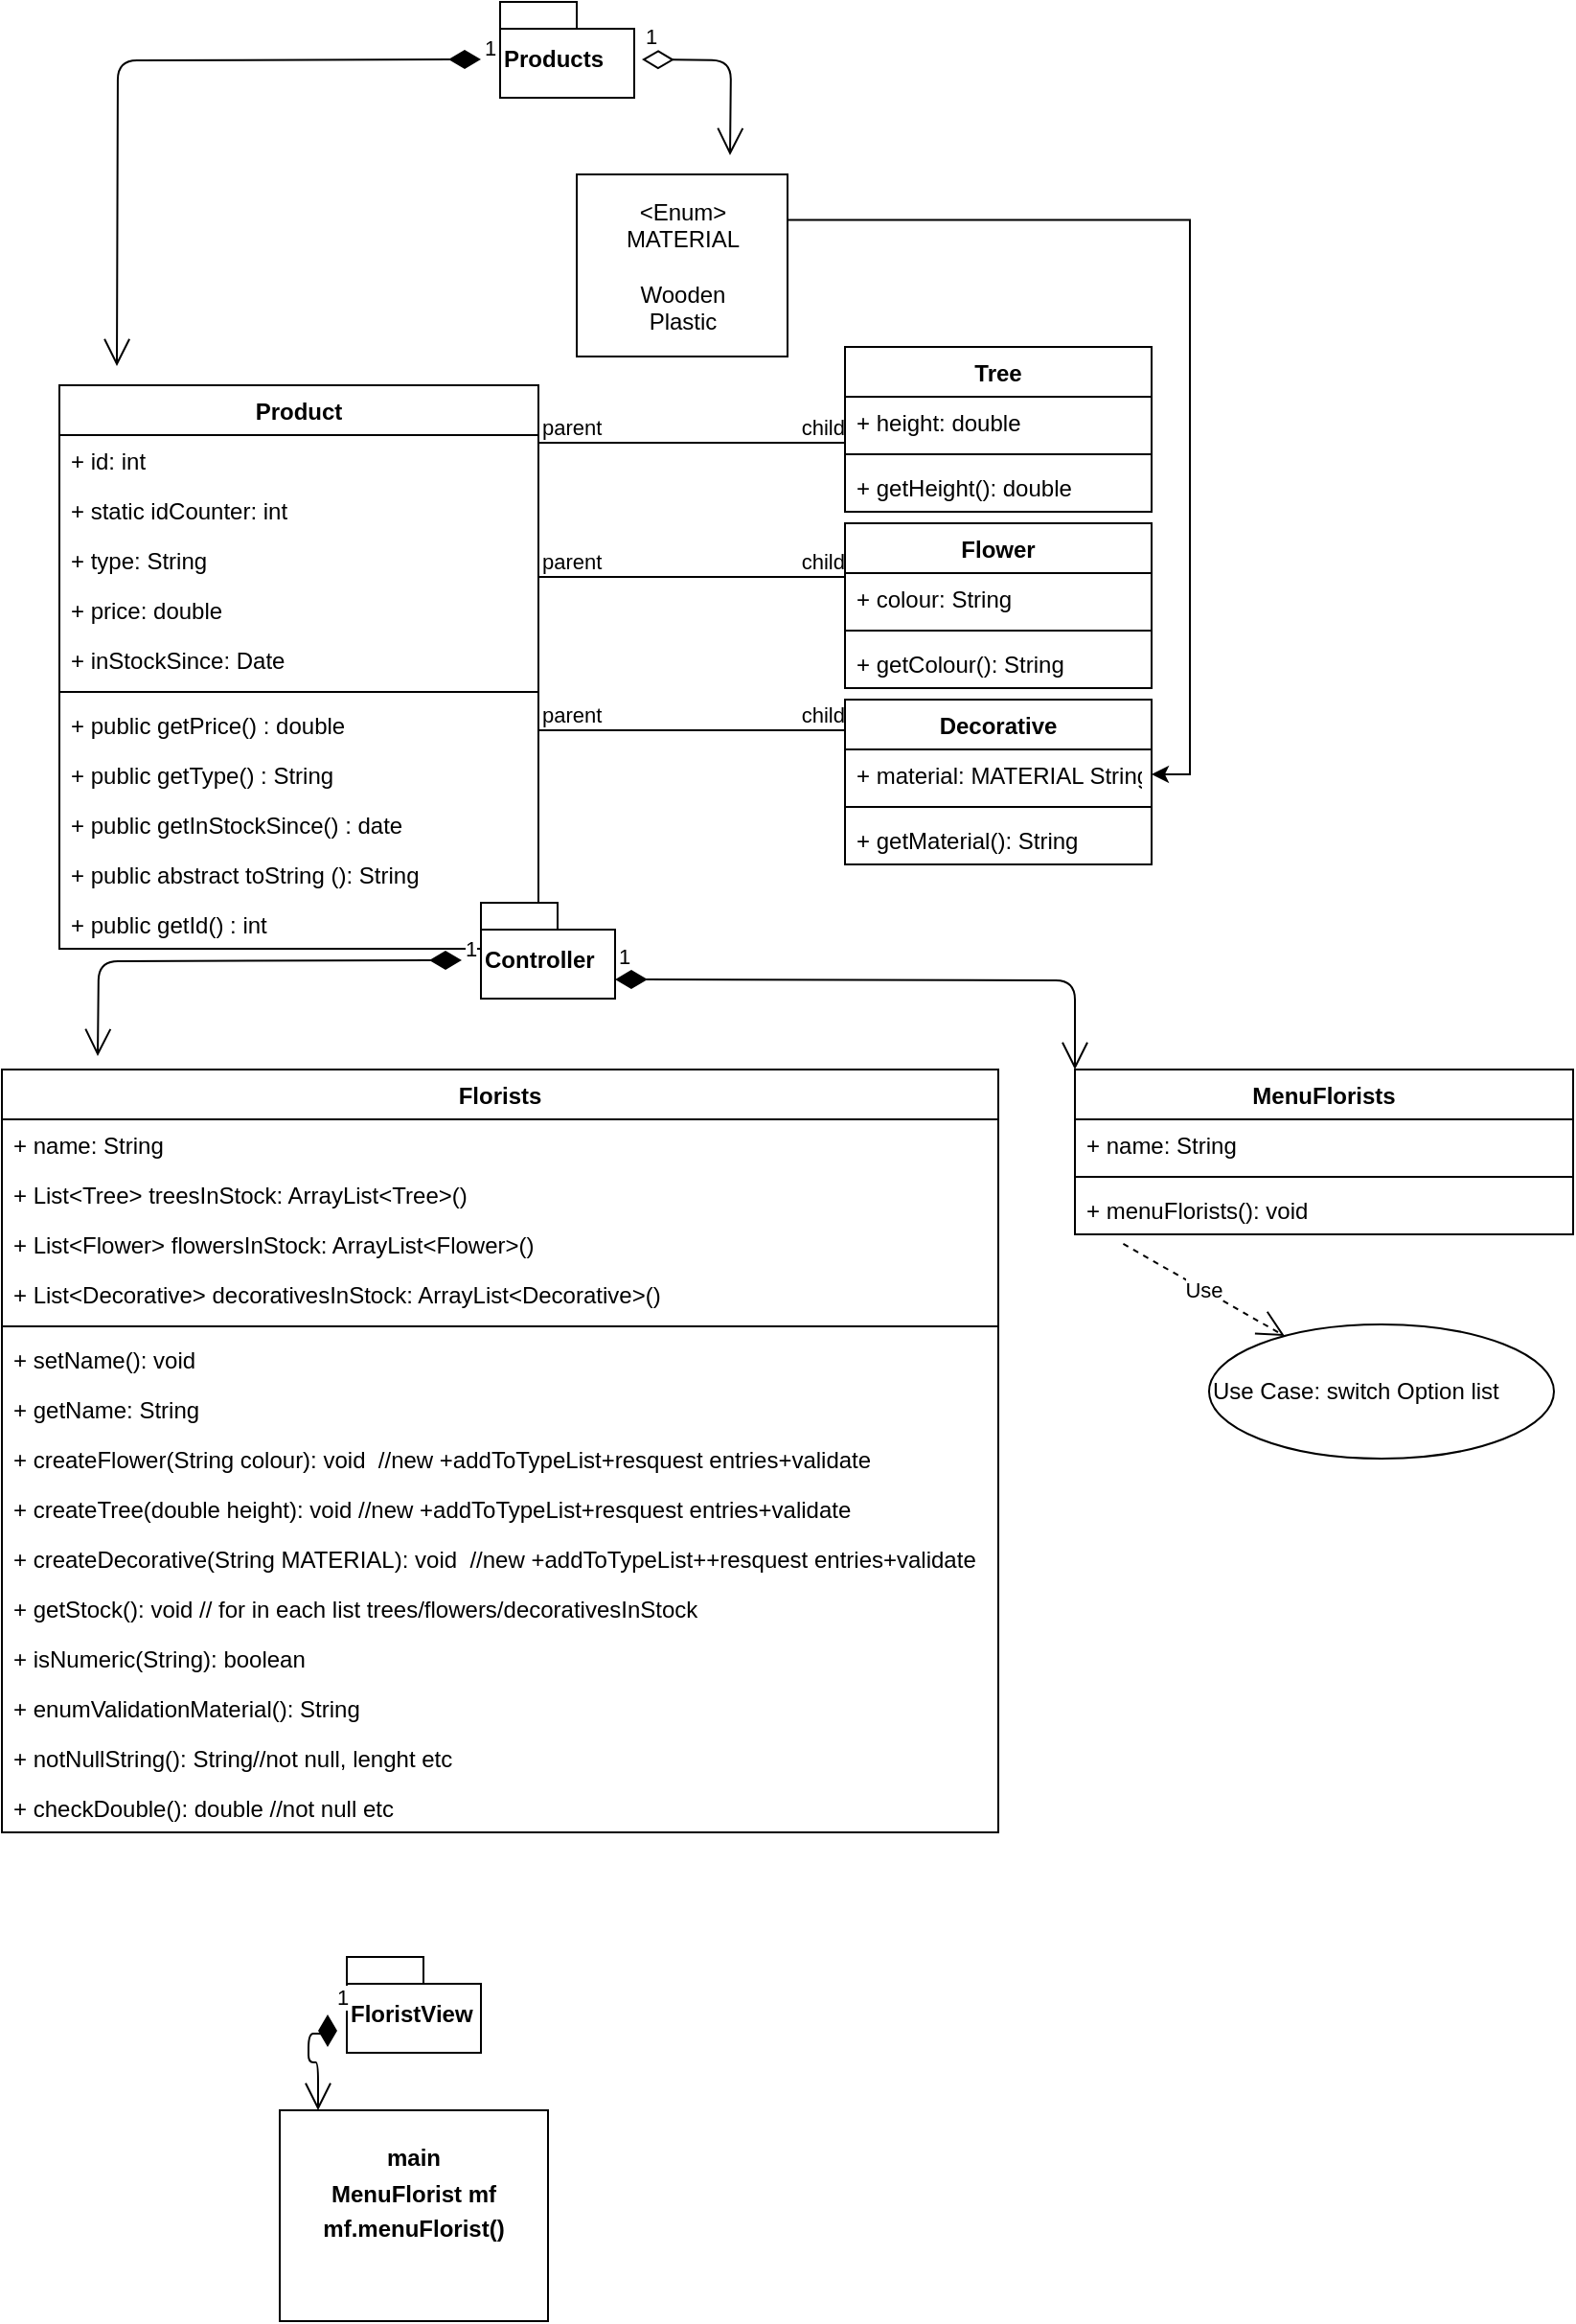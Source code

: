 <mxfile version="13.4.4" type="device"><diagram id="54iESV07MqUkHgPg7w5_" name="Page-1"><mxGraphModel dx="1022" dy="1638" grid="1" gridSize="10" guides="1" tooltips="1" connect="1" arrows="1" fold="1" page="1" pageScale="1" pageWidth="827" pageHeight="1169" math="0" shadow="0"><root><mxCell id="0"/><mxCell id="1" parent="0"/><mxCell id="leELCEXSAKKHarMbPttu-2" value="Products" style="shape=folder;fontStyle=1;spacingTop=10;tabWidth=40;tabHeight=14;tabPosition=left;html=1;align=left;" parent="1" vertex="1"><mxGeometry x="260" y="-80" width="70" height="50" as="geometry"/></mxCell><mxCell id="leELCEXSAKKHarMbPttu-3" value="Product" style="swimlane;fontStyle=1;align=center;verticalAlign=top;childLayout=stackLayout;horizontal=1;startSize=26;horizontalStack=0;resizeParent=1;resizeParentMax=0;resizeLast=0;collapsible=1;marginBottom=0;" parent="1" vertex="1"><mxGeometry x="30" y="120" width="250" height="294" as="geometry"/></mxCell><mxCell id="-TjbaKPPUusFJATKtnJS-2" value="+ id: int" style="text;strokeColor=none;fillColor=none;align=left;verticalAlign=top;spacingLeft=4;spacingRight=4;overflow=hidden;rotatable=0;points=[[0,0.5],[1,0.5]];portConstraint=eastwest;" parent="leELCEXSAKKHarMbPttu-3" vertex="1"><mxGeometry y="26" width="250" height="26" as="geometry"/></mxCell><mxCell id="HUtchM_SjRBtoNtAshgZ-5" value="+ static idCounter: int" style="text;strokeColor=none;fillColor=none;align=left;verticalAlign=top;spacingLeft=4;spacingRight=4;overflow=hidden;rotatable=0;points=[[0,0.5],[1,0.5]];portConstraint=eastwest;" vertex="1" parent="leELCEXSAKKHarMbPttu-3"><mxGeometry y="52" width="250" height="26" as="geometry"/></mxCell><mxCell id="leELCEXSAKKHarMbPttu-14" value="+ type: String" style="text;strokeColor=none;fillColor=none;align=left;verticalAlign=top;spacingLeft=4;spacingRight=4;overflow=hidden;rotatable=0;points=[[0,0.5],[1,0.5]];portConstraint=eastwest;" parent="leELCEXSAKKHarMbPttu-3" vertex="1"><mxGeometry y="78" width="250" height="26" as="geometry"/></mxCell><mxCell id="leELCEXSAKKHarMbPttu-4" value="+ price: double" style="text;strokeColor=none;fillColor=none;align=left;verticalAlign=top;spacingLeft=4;spacingRight=4;overflow=hidden;rotatable=0;points=[[0,0.5],[1,0.5]];portConstraint=eastwest;" parent="leELCEXSAKKHarMbPttu-3" vertex="1"><mxGeometry y="104" width="250" height="26" as="geometry"/></mxCell><mxCell id="-TjbaKPPUusFJATKtnJS-3" value="+ inStockSince: Date" style="text;strokeColor=none;fillColor=none;align=left;verticalAlign=top;spacingLeft=4;spacingRight=4;overflow=hidden;rotatable=0;points=[[0,0.5],[1,0.5]];portConstraint=eastwest;" parent="leELCEXSAKKHarMbPttu-3" vertex="1"><mxGeometry y="130" width="250" height="26" as="geometry"/></mxCell><mxCell id="leELCEXSAKKHarMbPttu-5" value="" style="line;strokeWidth=1;fillColor=none;align=left;verticalAlign=middle;spacingTop=-1;spacingLeft=3;spacingRight=3;rotatable=0;labelPosition=right;points=[];portConstraint=eastwest;" parent="leELCEXSAKKHarMbPttu-3" vertex="1"><mxGeometry y="156" width="250" height="8" as="geometry"/></mxCell><mxCell id="leELCEXSAKKHarMbPttu-6" value="+ public getPrice() : double" style="text;strokeColor=none;fillColor=none;align=left;verticalAlign=top;spacingLeft=4;spacingRight=4;overflow=hidden;rotatable=0;points=[[0,0.5],[1,0.5]];portConstraint=eastwest;" parent="leELCEXSAKKHarMbPttu-3" vertex="1"><mxGeometry y="164" width="250" height="26" as="geometry"/></mxCell><mxCell id="-TjbaKPPUusFJATKtnJS-54" value="+ public getType() : String" style="text;strokeColor=none;fillColor=none;align=left;verticalAlign=top;spacingLeft=4;spacingRight=4;overflow=hidden;rotatable=0;points=[[0,0.5],[1,0.5]];portConstraint=eastwest;" parent="leELCEXSAKKHarMbPttu-3" vertex="1"><mxGeometry y="190" width="250" height="26" as="geometry"/></mxCell><mxCell id="-TjbaKPPUusFJATKtnJS-27" value="+ public getInStockSince() : date" style="text;strokeColor=none;fillColor=none;align=left;verticalAlign=top;spacingLeft=4;spacingRight=4;overflow=hidden;rotatable=0;points=[[0,0.5],[1,0.5]];portConstraint=eastwest;" parent="leELCEXSAKKHarMbPttu-3" vertex="1"><mxGeometry y="216" width="250" height="26" as="geometry"/></mxCell><mxCell id="leELCEXSAKKHarMbPttu-15" value="+ public abstract toString (): String" style="text;strokeColor=none;fillColor=none;align=left;verticalAlign=top;spacingLeft=4;spacingRight=4;overflow=hidden;rotatable=0;points=[[0,0.5],[1,0.5]];portConstraint=eastwest;" parent="leELCEXSAKKHarMbPttu-3" vertex="1"><mxGeometry y="242" width="250" height="26" as="geometry"/></mxCell><mxCell id="EYNQnmLp8BOxYLvqP8G1-1" value="+ public getId() : int" style="text;strokeColor=none;fillColor=none;align=left;verticalAlign=top;spacingLeft=4;spacingRight=4;overflow=hidden;rotatable=0;points=[[0,0.5],[1,0.5]];portConstraint=eastwest;" parent="leELCEXSAKKHarMbPttu-3" vertex="1"><mxGeometry y="268" width="250" height="26" as="geometry"/></mxCell><mxCell id="-TjbaKPPUusFJATKtnJS-4" value="" style="endArrow=none;html=1;edgeStyle=orthogonalEdgeStyle;" parent="1" edge="1"><mxGeometry relative="1" as="geometry"><mxPoint x="280" y="150" as="sourcePoint"/><mxPoint x="440" y="150" as="targetPoint"/></mxGeometry></mxCell><mxCell id="-TjbaKPPUusFJATKtnJS-5" value="parent" style="edgeLabel;resizable=0;html=1;align=left;verticalAlign=bottom;" parent="-TjbaKPPUusFJATKtnJS-4" connectable="0" vertex="1"><mxGeometry x="-1" relative="1" as="geometry"/></mxCell><mxCell id="-TjbaKPPUusFJATKtnJS-6" value="child" style="edgeLabel;resizable=0;html=1;align=right;verticalAlign=bottom;" parent="-TjbaKPPUusFJATKtnJS-4" connectable="0" vertex="1"><mxGeometry x="1" relative="1" as="geometry"/></mxCell><mxCell id="-TjbaKPPUusFJATKtnJS-7" value="" style="endArrow=none;html=1;edgeStyle=orthogonalEdgeStyle;" parent="1" edge="1"><mxGeometry relative="1" as="geometry"><mxPoint x="280" y="220" as="sourcePoint"/><mxPoint x="440" y="220" as="targetPoint"/></mxGeometry></mxCell><mxCell id="-TjbaKPPUusFJATKtnJS-8" value="parent" style="edgeLabel;resizable=0;html=1;align=left;verticalAlign=bottom;" parent="-TjbaKPPUusFJATKtnJS-7" connectable="0" vertex="1"><mxGeometry x="-1" relative="1" as="geometry"/></mxCell><mxCell id="-TjbaKPPUusFJATKtnJS-9" value="child" style="edgeLabel;resizable=0;html=1;align=right;verticalAlign=bottom;" parent="-TjbaKPPUusFJATKtnJS-7" connectable="0" vertex="1"><mxGeometry x="1" relative="1" as="geometry"/></mxCell><mxCell id="-TjbaKPPUusFJATKtnJS-10" value="" style="endArrow=none;html=1;edgeStyle=orthogonalEdgeStyle;" parent="1" edge="1"><mxGeometry relative="1" as="geometry"><mxPoint x="280" y="300" as="sourcePoint"/><mxPoint x="440" y="300" as="targetPoint"/></mxGeometry></mxCell><mxCell id="-TjbaKPPUusFJATKtnJS-11" value="parent" style="edgeLabel;resizable=0;html=1;align=left;verticalAlign=bottom;" parent="-TjbaKPPUusFJATKtnJS-10" connectable="0" vertex="1"><mxGeometry x="-1" relative="1" as="geometry"/></mxCell><mxCell id="-TjbaKPPUusFJATKtnJS-12" value="child" style="edgeLabel;resizable=0;html=1;align=right;verticalAlign=bottom;" parent="-TjbaKPPUusFJATKtnJS-10" connectable="0" vertex="1"><mxGeometry x="1" relative="1" as="geometry"/></mxCell><mxCell id="-TjbaKPPUusFJATKtnJS-13" value="Tree" style="swimlane;fontStyle=1;align=center;verticalAlign=top;childLayout=stackLayout;horizontal=1;startSize=26;horizontalStack=0;resizeParent=1;resizeParentMax=0;resizeLast=0;collapsible=1;marginBottom=0;" parent="1" vertex="1"><mxGeometry x="440" y="100" width="160" height="86" as="geometry"/></mxCell><mxCell id="-TjbaKPPUusFJATKtnJS-14" value="+ height: double" style="text;strokeColor=none;fillColor=none;align=left;verticalAlign=top;spacingLeft=4;spacingRight=4;overflow=hidden;rotatable=0;points=[[0,0.5],[1,0.5]];portConstraint=eastwest;" parent="-TjbaKPPUusFJATKtnJS-13" vertex="1"><mxGeometry y="26" width="160" height="26" as="geometry"/></mxCell><mxCell id="-TjbaKPPUusFJATKtnJS-15" value="" style="line;strokeWidth=1;fillColor=none;align=left;verticalAlign=middle;spacingTop=-1;spacingLeft=3;spacingRight=3;rotatable=0;labelPosition=right;points=[];portConstraint=eastwest;" parent="-TjbaKPPUusFJATKtnJS-13" vertex="1"><mxGeometry y="52" width="160" height="8" as="geometry"/></mxCell><mxCell id="-TjbaKPPUusFJATKtnJS-16" value="+ getHeight(): double" style="text;strokeColor=none;fillColor=none;align=left;verticalAlign=top;spacingLeft=4;spacingRight=4;overflow=hidden;rotatable=0;points=[[0,0.5],[1,0.5]];portConstraint=eastwest;" parent="-TjbaKPPUusFJATKtnJS-13" vertex="1"><mxGeometry y="60" width="160" height="26" as="geometry"/></mxCell><mxCell id="-TjbaKPPUusFJATKtnJS-19" value="Flower" style="swimlane;fontStyle=1;align=center;verticalAlign=top;childLayout=stackLayout;horizontal=1;startSize=26;horizontalStack=0;resizeParent=1;resizeParentMax=0;resizeLast=0;collapsible=1;marginBottom=0;" parent="1" vertex="1"><mxGeometry x="440" y="192" width="160" height="86" as="geometry"/></mxCell><mxCell id="-TjbaKPPUusFJATKtnJS-20" value="+ colour: String" style="text;strokeColor=none;fillColor=none;align=left;verticalAlign=top;spacingLeft=4;spacingRight=4;overflow=hidden;rotatable=0;points=[[0,0.5],[1,0.5]];portConstraint=eastwest;" parent="-TjbaKPPUusFJATKtnJS-19" vertex="1"><mxGeometry y="26" width="160" height="26" as="geometry"/></mxCell><mxCell id="-TjbaKPPUusFJATKtnJS-21" value="" style="line;strokeWidth=1;fillColor=none;align=left;verticalAlign=middle;spacingTop=-1;spacingLeft=3;spacingRight=3;rotatable=0;labelPosition=right;points=[];portConstraint=eastwest;" parent="-TjbaKPPUusFJATKtnJS-19" vertex="1"><mxGeometry y="52" width="160" height="8" as="geometry"/></mxCell><mxCell id="-TjbaKPPUusFJATKtnJS-22" value="+ getColour(): String" style="text;strokeColor=none;fillColor=none;align=left;verticalAlign=top;spacingLeft=4;spacingRight=4;overflow=hidden;rotatable=0;points=[[0,0.5],[1,0.5]];portConstraint=eastwest;" parent="-TjbaKPPUusFJATKtnJS-19" vertex="1"><mxGeometry y="60" width="160" height="26" as="geometry"/></mxCell><mxCell id="-TjbaKPPUusFJATKtnJS-23" value="Decorative" style="swimlane;fontStyle=1;align=center;verticalAlign=top;childLayout=stackLayout;horizontal=1;startSize=26;horizontalStack=0;resizeParent=1;resizeParentMax=0;resizeLast=0;collapsible=1;marginBottom=0;" parent="1" vertex="1"><mxGeometry x="440" y="284" width="160" height="86" as="geometry"/></mxCell><mxCell id="-TjbaKPPUusFJATKtnJS-24" value="+ material: MATERIAL String" style="text;strokeColor=none;fillColor=none;align=left;verticalAlign=top;spacingLeft=4;spacingRight=4;overflow=hidden;rotatable=0;points=[[0,0.5],[1,0.5]];portConstraint=eastwest;" parent="-TjbaKPPUusFJATKtnJS-23" vertex="1"><mxGeometry y="26" width="160" height="26" as="geometry"/></mxCell><mxCell id="-TjbaKPPUusFJATKtnJS-25" value="" style="line;strokeWidth=1;fillColor=none;align=left;verticalAlign=middle;spacingTop=-1;spacingLeft=3;spacingRight=3;rotatable=0;labelPosition=right;points=[];portConstraint=eastwest;" parent="-TjbaKPPUusFJATKtnJS-23" vertex="1"><mxGeometry y="52" width="160" height="8" as="geometry"/></mxCell><mxCell id="-TjbaKPPUusFJATKtnJS-26" value="+ getMaterial(): String" style="text;strokeColor=none;fillColor=none;align=left;verticalAlign=top;spacingLeft=4;spacingRight=4;overflow=hidden;rotatable=0;points=[[0,0.5],[1,0.5]];portConstraint=eastwest;" parent="-TjbaKPPUusFJATKtnJS-23" vertex="1"><mxGeometry y="60" width="160" height="26" as="geometry"/></mxCell><mxCell id="-TjbaKPPUusFJATKtnJS-37" style="edgeStyle=orthogonalEdgeStyle;rounded=0;orthogonalLoop=1;jettySize=auto;html=1;exitX=1;exitY=0.25;exitDx=0;exitDy=0;entryX=1;entryY=0.5;entryDx=0;entryDy=0;" parent="1" source="-TjbaKPPUusFJATKtnJS-31" target="-TjbaKPPUusFJATKtnJS-24" edge="1"><mxGeometry relative="1" as="geometry"><mxPoint x="670" y="300" as="targetPoint"/><Array as="points"><mxPoint x="620" y="34"/><mxPoint x="620" y="323"/></Array></mxGeometry></mxCell><mxCell id="-TjbaKPPUusFJATKtnJS-31" value="&amp;lt;Enum&amp;gt;&lt;br&gt;MATERIAL&lt;br&gt;&lt;br&gt;Wooden&lt;br&gt;Plastic" style="html=1;" parent="1" vertex="1"><mxGeometry x="300" y="10" width="110" height="95" as="geometry"/></mxCell><mxCell id="-TjbaKPPUusFJATKtnJS-38" value="Controller" style="shape=folder;fontStyle=1;spacingTop=10;tabWidth=40;tabHeight=14;tabPosition=left;html=1;align=left;" parent="1" vertex="1"><mxGeometry x="250" y="390" width="70" height="50" as="geometry"/></mxCell><mxCell id="-TjbaKPPUusFJATKtnJS-46" value="1" style="endArrow=open;html=1;endSize=12;startArrow=diamondThin;startSize=14;startFill=1;edgeStyle=orthogonalEdgeStyle;align=left;verticalAlign=bottom;" parent="1" edge="1"><mxGeometry x="-1" y="3" relative="1" as="geometry"><mxPoint x="250" y="-50" as="sourcePoint"/><mxPoint x="60" y="110" as="targetPoint"/></mxGeometry></mxCell><mxCell id="-TjbaKPPUusFJATKtnJS-48" value="1" style="endArrow=open;html=1;endSize=12;startArrow=diamondThin;startSize=14;startFill=0;edgeStyle=orthogonalEdgeStyle;align=left;verticalAlign=bottom;" parent="1" edge="1"><mxGeometry x="-1" y="3" relative="1" as="geometry"><mxPoint x="334" y="-50" as="sourcePoint"/><mxPoint x="380" as="targetPoint"/></mxGeometry></mxCell><mxCell id="-TjbaKPPUusFJATKtnJS-39" value="Florists" style="swimlane;fontStyle=1;align=center;verticalAlign=top;childLayout=stackLayout;horizontal=1;startSize=26;horizontalStack=0;resizeParent=1;resizeParentMax=0;resizeLast=0;collapsible=1;marginBottom=0;" parent="1" vertex="1"><mxGeometry y="477" width="520" height="398" as="geometry"/></mxCell><mxCell id="-TjbaKPPUusFJATKtnJS-52" value="+ name: String&#10;" style="text;strokeColor=none;fillColor=none;align=left;verticalAlign=top;spacingLeft=4;spacingRight=4;overflow=hidden;rotatable=0;points=[[0,0.5],[1,0.5]];portConstraint=eastwest;" parent="-TjbaKPPUusFJATKtnJS-39" vertex="1"><mxGeometry y="26" width="520" height="26" as="geometry"/></mxCell><mxCell id="-TjbaKPPUusFJATKtnJS-40" value="+ List&lt;Tree&gt; treesInStock: ArrayList&lt;Tree&gt;()&#10;" style="text;strokeColor=none;fillColor=none;align=left;verticalAlign=top;spacingLeft=4;spacingRight=4;overflow=hidden;rotatable=0;points=[[0,0.5],[1,0.5]];portConstraint=eastwest;" parent="-TjbaKPPUusFJATKtnJS-39" vertex="1"><mxGeometry y="52" width="520" height="26" as="geometry"/></mxCell><mxCell id="-TjbaKPPUusFJATKtnJS-53" value="+ List&lt;Flower&gt; flowersInStock: ArrayList&lt;Flower&gt;()&#10;" style="text;strokeColor=none;fillColor=none;align=left;verticalAlign=top;spacingLeft=4;spacingRight=4;overflow=hidden;rotatable=0;points=[[0,0.5],[1,0.5]];portConstraint=eastwest;" parent="-TjbaKPPUusFJATKtnJS-39" vertex="1"><mxGeometry y="78" width="520" height="26" as="geometry"/></mxCell><mxCell id="-TjbaKPPUusFJATKtnJS-51" value="+ List&lt;Decorative&gt; decorativesInStock: ArrayList&lt;Decorative&gt;()&#10;&#10;" style="text;strokeColor=none;fillColor=none;align=left;verticalAlign=top;spacingLeft=4;spacingRight=4;overflow=hidden;rotatable=0;points=[[0,0.5],[1,0.5]];portConstraint=eastwest;" parent="-TjbaKPPUusFJATKtnJS-39" vertex="1"><mxGeometry y="104" width="520" height="26" as="geometry"/></mxCell><mxCell id="-TjbaKPPUusFJATKtnJS-68" value="" style="line;strokeWidth=1;fillColor=none;align=left;verticalAlign=middle;spacingTop=-1;spacingLeft=3;spacingRight=3;rotatable=0;labelPosition=right;points=[];portConstraint=eastwest;" parent="-TjbaKPPUusFJATKtnJS-39" vertex="1"><mxGeometry y="130" width="520" height="8" as="geometry"/></mxCell><mxCell id="HUtchM_SjRBtoNtAshgZ-7" value="+ setName(): void" style="text;strokeColor=none;fillColor=none;align=left;verticalAlign=top;spacingLeft=4;spacingRight=4;overflow=hidden;rotatable=0;points=[[0,0.5],[1,0.5]];portConstraint=eastwest;" vertex="1" parent="-TjbaKPPUusFJATKtnJS-39"><mxGeometry y="138" width="520" height="26" as="geometry"/></mxCell><mxCell id="HUtchM_SjRBtoNtAshgZ-6" value="+ getName: String" style="text;strokeColor=none;fillColor=none;align=left;verticalAlign=top;spacingLeft=4;spacingRight=4;overflow=hidden;rotatable=0;points=[[0,0.5],[1,0.5]];portConstraint=eastwest;" vertex="1" parent="-TjbaKPPUusFJATKtnJS-39"><mxGeometry y="164" width="520" height="26" as="geometry"/></mxCell><mxCell id="-TjbaKPPUusFJATKtnJS-55" value="+ createFlower(String colour): void  //new +addToTypeList+resquest entries+validate" style="text;strokeColor=none;fillColor=none;align=left;verticalAlign=top;spacingLeft=4;spacingRight=4;overflow=hidden;rotatable=0;points=[[0,0.5],[1,0.5]];portConstraint=eastwest;" parent="-TjbaKPPUusFJATKtnJS-39" vertex="1"><mxGeometry y="190" width="520" height="26" as="geometry"/></mxCell><mxCell id="-TjbaKPPUusFJATKtnJS-42" value="+ createTree(double height): void //new +addToTypeList+resquest entries+validate" style="text;strokeColor=none;fillColor=none;align=left;verticalAlign=top;spacingLeft=4;spacingRight=4;overflow=hidden;rotatable=0;points=[[0,0.5],[1,0.5]];portConstraint=eastwest;" parent="-TjbaKPPUusFJATKtnJS-39" vertex="1"><mxGeometry y="216" width="520" height="26" as="geometry"/></mxCell><mxCell id="-TjbaKPPUusFJATKtnJS-64" value="+ createDecorative(String MATERIAL): void  //new +addToTypeList++resquest entries+validate" style="text;strokeColor=none;fillColor=none;align=left;verticalAlign=top;spacingLeft=4;spacingRight=4;overflow=hidden;rotatable=0;points=[[0,0.5],[1,0.5]];portConstraint=eastwest;" parent="-TjbaKPPUusFJATKtnJS-39" vertex="1"><mxGeometry y="242" width="520" height="26" as="geometry"/></mxCell><mxCell id="-TjbaKPPUusFJATKtnJS-83" value="+ getStock(): void // for in each list trees/flowers/decorativesInStock" style="text;strokeColor=none;fillColor=none;align=left;verticalAlign=top;spacingLeft=4;spacingRight=4;overflow=hidden;rotatable=0;points=[[0,0.5],[1,0.5]];portConstraint=eastwest;" parent="-TjbaKPPUusFJATKtnJS-39" vertex="1"><mxGeometry y="268" width="520" height="26" as="geometry"/></mxCell><mxCell id="HUtchM_SjRBtoNtAshgZ-8" value="+ isNumeric(String): boolean" style="text;strokeColor=none;fillColor=none;align=left;verticalAlign=top;spacingLeft=4;spacingRight=4;overflow=hidden;rotatable=0;points=[[0,0.5],[1,0.5]];portConstraint=eastwest;" vertex="1" parent="-TjbaKPPUusFJATKtnJS-39"><mxGeometry y="294" width="520" height="26" as="geometry"/></mxCell><mxCell id="-TjbaKPPUusFJATKtnJS-99" value="+ enumValidationMaterial(): String" style="text;strokeColor=none;fillColor=none;align=left;verticalAlign=top;spacingLeft=4;spacingRight=4;overflow=hidden;rotatable=0;points=[[0,0.5],[1,0.5]];portConstraint=eastwest;" parent="-TjbaKPPUusFJATKtnJS-39" vertex="1"><mxGeometry y="320" width="520" height="26" as="geometry"/></mxCell><mxCell id="-TjbaKPPUusFJATKtnJS-98" value="+ notNullString(): String//not null, lenght etc" style="text;strokeColor=none;fillColor=none;align=left;verticalAlign=top;spacingLeft=4;spacingRight=4;overflow=hidden;rotatable=0;points=[[0,0.5],[1,0.5]];portConstraint=eastwest;" parent="-TjbaKPPUusFJATKtnJS-39" vertex="1"><mxGeometry y="346" width="520" height="26" as="geometry"/></mxCell><mxCell id="-TjbaKPPUusFJATKtnJS-95" value="+ checkDouble(): double //not null etc" style="text;strokeColor=none;fillColor=none;align=left;verticalAlign=top;spacingLeft=4;spacingRight=4;overflow=hidden;rotatable=0;points=[[0,0.5],[1,0.5]];portConstraint=eastwest;" parent="-TjbaKPPUusFJATKtnJS-39" vertex="1"><mxGeometry y="372" width="520" height="26" as="geometry"/></mxCell><mxCell id="-TjbaKPPUusFJATKtnJS-84" value="Use Case: switch Option list" style="ellipse;whiteSpace=wrap;html=1;align=left;" parent="1" vertex="1"><mxGeometry x="630" y="610" width="180" height="70" as="geometry"/></mxCell><mxCell id="-TjbaKPPUusFJATKtnJS-91" value="Use" style="endArrow=open;endSize=12;dashed=1;html=1;exitX=0.097;exitY=1.192;exitDx=0;exitDy=0;exitPerimeter=0;" parent="1" source="-TjbaKPPUusFJATKtnJS-72" target="-TjbaKPPUusFJATKtnJS-84" edge="1"><mxGeometry width="160" relative="1" as="geometry"><mxPoint x="570" y="790" as="sourcePoint"/><mxPoint x="730" y="790" as="targetPoint"/></mxGeometry></mxCell><mxCell id="-TjbaKPPUusFJATKtnJS-102" value="1" style="endArrow=open;html=1;endSize=12;startArrow=diamondThin;startSize=14;startFill=1;edgeStyle=orthogonalEdgeStyle;align=left;verticalAlign=bottom;" parent="1" edge="1"><mxGeometry x="-1" y="3" relative="1" as="geometry"><mxPoint x="240" y="420" as="sourcePoint"/><mxPoint x="50" y="470" as="targetPoint"/></mxGeometry></mxCell><mxCell id="-TjbaKPPUusFJATKtnJS-103" value="1" style="endArrow=open;html=1;endSize=12;startArrow=diamondThin;startSize=14;startFill=1;edgeStyle=orthogonalEdgeStyle;align=left;verticalAlign=bottom;entryX=0;entryY=0;entryDx=0;entryDy=0;" parent="1" target="-TjbaKPPUusFJATKtnJS-69" edge="1"><mxGeometry x="-1" y="3" relative="1" as="geometry"><mxPoint x="320" y="430" as="sourcePoint"/><mxPoint x="350" y="460" as="targetPoint"/></mxGeometry></mxCell><mxCell id="-TjbaKPPUusFJATKtnJS-106" value="FloristView" style="shape=folder;fontStyle=1;spacingTop=10;tabWidth=40;tabHeight=14;tabPosition=left;html=1;align=left;" parent="1" vertex="1"><mxGeometry x="180" y="940" width="70" height="50" as="geometry"/></mxCell><mxCell id="-TjbaKPPUusFJATKtnJS-107" value="&lt;p style=&quot;margin: 0px ; margin-top: 4px ; text-align: center&quot;&gt;&lt;br&gt;&lt;b&gt;main&lt;/b&gt;&lt;/p&gt;&lt;p style=&quot;margin: 0px ; margin-top: 4px ; text-align: center&quot;&gt;&lt;b&gt;MenuFlorist mf&lt;/b&gt;&lt;/p&gt;&lt;p style=&quot;margin: 0px ; margin-top: 4px ; text-align: center&quot;&gt;&lt;b&gt;mf.menuFlorist()&lt;/b&gt;&lt;/p&gt;" style="verticalAlign=top;align=left;overflow=fill;fontSize=12;fontFamily=Helvetica;html=1;" parent="1" vertex="1"><mxGeometry x="145" y="1020" width="140" height="110" as="geometry"/></mxCell><mxCell id="-TjbaKPPUusFJATKtnJS-108" value="1" style="endArrow=open;html=1;endSize=12;startArrow=diamondThin;startSize=14;startFill=1;edgeStyle=orthogonalEdgeStyle;align=left;verticalAlign=bottom;" parent="1" edge="1"><mxGeometry x="-1" y="3" relative="1" as="geometry"><mxPoint x="170" y="970" as="sourcePoint"/><mxPoint x="165" y="1020" as="targetPoint"/><Array as="points"><mxPoint x="170" y="980"/><mxPoint x="160" y="980"/><mxPoint x="160" y="995"/><mxPoint x="165" y="995"/></Array></mxGeometry></mxCell><mxCell id="-TjbaKPPUusFJATKtnJS-69" value="MenuFlorists" style="swimlane;fontStyle=1;align=center;verticalAlign=top;childLayout=stackLayout;horizontal=1;startSize=26;horizontalStack=0;resizeParent=1;resizeParentMax=0;resizeLast=0;collapsible=1;marginBottom=0;" parent="1" vertex="1"><mxGeometry x="560" y="477" width="260" height="86" as="geometry"/></mxCell><mxCell id="-TjbaKPPUusFJATKtnJS-70" value="+ name: String" style="text;strokeColor=none;fillColor=none;align=left;verticalAlign=top;spacingLeft=4;spacingRight=4;overflow=hidden;rotatable=0;points=[[0,0.5],[1,0.5]];portConstraint=eastwest;" parent="-TjbaKPPUusFJATKtnJS-69" vertex="1"><mxGeometry y="26" width="260" height="26" as="geometry"/></mxCell><mxCell id="-TjbaKPPUusFJATKtnJS-71" value="" style="line;strokeWidth=1;fillColor=none;align=left;verticalAlign=middle;spacingTop=-1;spacingLeft=3;spacingRight=3;rotatable=0;labelPosition=right;points=[];portConstraint=eastwest;" parent="-TjbaKPPUusFJATKtnJS-69" vertex="1"><mxGeometry y="52" width="260" height="8" as="geometry"/></mxCell><mxCell id="-TjbaKPPUusFJATKtnJS-72" value="+ menuFlorists(): void  " style="text;strokeColor=none;fillColor=none;align=left;verticalAlign=top;spacingLeft=4;spacingRight=4;overflow=hidden;rotatable=0;points=[[0,0.5],[1,0.5]];portConstraint=eastwest;" parent="-TjbaKPPUusFJATKtnJS-69" vertex="1"><mxGeometry y="60" width="260" height="26" as="geometry"/></mxCell></root></mxGraphModel></diagram></mxfile>